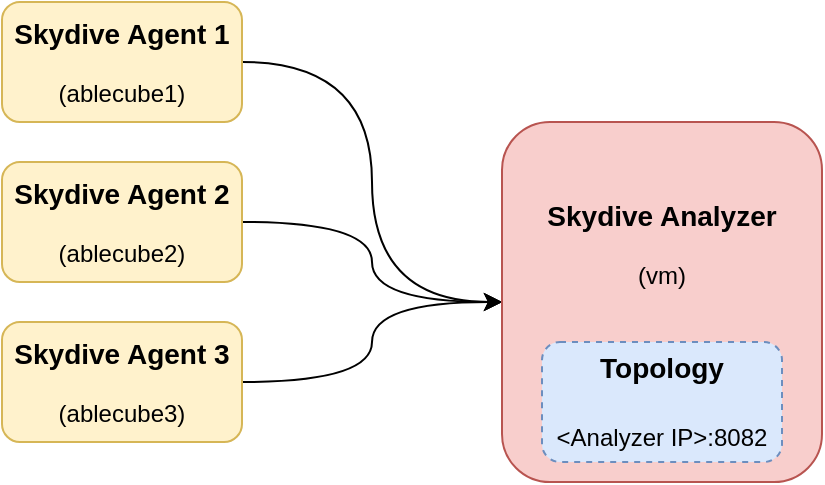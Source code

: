 <mxfile version="14.7.6" type="github" pages="2">
  <diagram id="3P6AJ905jPFfpcEk_vf2" name="skydive 구조">
    <mxGraphModel dx="1048" dy="945" grid="1" gridSize="10" guides="1" tooltips="1" connect="0" arrows="0" fold="1" page="1" pageScale="1" pageWidth="1169" pageHeight="827" math="0" shadow="0">
      <root>
        <mxCell id="0" />
        <mxCell id="1" parent="0" />
        <mxCell id="HtpCzGwvKAmp6WzLC3R8-2" style="edgeStyle=orthogonalEdgeStyle;orthogonalLoop=1;jettySize=auto;html=1;exitX=1;exitY=0.5;exitDx=0;exitDy=0;entryX=0;entryY=0.5;entryDx=0;entryDy=0;curved=1;" parent="1" source="xV66GVxuZwJh4t1k1VeD-1" target="HtpCzGwvKAmp6WzLC3R8-1" edge="1">
          <mxGeometry relative="1" as="geometry" />
        </mxCell>
        <mxCell id="xV66GVxuZwJh4t1k1VeD-1" value="&lt;font style=&quot;font-size: 14px&quot;&gt;&lt;b&gt;Skydive Agent 1&lt;/b&gt;&lt;/font&gt;&lt;br&gt;&lt;br&gt;(ablecube1)" style="rounded=1;whiteSpace=wrap;html=1;fillColor=#fff2cc;strokeColor=#d6b656;" parent="1" vertex="1">
          <mxGeometry x="170" y="260" width="120" height="60" as="geometry" />
        </mxCell>
        <mxCell id="HtpCzGwvKAmp6WzLC3R8-3" style="edgeStyle=orthogonalEdgeStyle;orthogonalLoop=1;jettySize=auto;html=1;exitX=1;exitY=0.5;exitDx=0;exitDy=0;entryX=0;entryY=0.5;entryDx=0;entryDy=0;curved=1;" parent="1" source="xV66GVxuZwJh4t1k1VeD-2" target="HtpCzGwvKAmp6WzLC3R8-1" edge="1">
          <mxGeometry relative="1" as="geometry" />
        </mxCell>
        <mxCell id="xV66GVxuZwJh4t1k1VeD-2" value="&lt;font style=&quot;font-size: 14px&quot;&gt;&lt;b&gt;Skydive Agent 2&lt;/b&gt;&lt;/font&gt;&lt;br&gt;&lt;br&gt;(ablecube2)" style="rounded=1;whiteSpace=wrap;html=1;fillColor=#fff2cc;strokeColor=#d6b656;" parent="1" vertex="1">
          <mxGeometry x="170" y="340" width="120" height="60" as="geometry" />
        </mxCell>
        <mxCell id="HtpCzGwvKAmp6WzLC3R8-4" style="edgeStyle=orthogonalEdgeStyle;orthogonalLoop=1;jettySize=auto;html=1;exitX=1;exitY=0.5;exitDx=0;exitDy=0;entryX=0;entryY=0.5;entryDx=0;entryDy=0;curved=1;" parent="1" source="xV66GVxuZwJh4t1k1VeD-3" target="HtpCzGwvKAmp6WzLC3R8-1" edge="1">
          <mxGeometry relative="1" as="geometry" />
        </mxCell>
        <mxCell id="xV66GVxuZwJh4t1k1VeD-3" value="&lt;font style=&quot;font-size: 14px&quot;&gt;&lt;b&gt;Skydive Agent 3&lt;/b&gt;&lt;/font&gt;&lt;br&gt;&lt;br&gt;(ablecube3)" style="rounded=1;whiteSpace=wrap;html=1;fillColor=#fff2cc;strokeColor=#d6b656;" parent="1" vertex="1">
          <mxGeometry x="170" y="420" width="120" height="60" as="geometry" />
        </mxCell>
        <mxCell id="HtpCzGwvKAmp6WzLC3R8-1" value="&lt;font style=&quot;font-size: 14px&quot;&gt;&lt;b&gt;Skydive Analyzer&lt;/b&gt;&lt;/font&gt;&lt;br&gt;&lt;br&gt;(vm)&lt;br&gt;&lt;br&gt;&lt;br&gt;&lt;br&gt;&lt;br&gt;" style="rounded=1;whiteSpace=wrap;html=1;fillColor=#f8cecc;strokeColor=#b85450;" parent="1" vertex="1">
          <mxGeometry x="420" y="320" width="160" height="180" as="geometry" />
        </mxCell>
        <mxCell id="HtpCzGwvKAmp6WzLC3R8-5" value="&lt;font style=&quot;font-size: 14px&quot;&gt;&lt;b&gt;Topology&lt;br&gt;&lt;br&gt;&lt;/b&gt;&lt;span style=&quot;font-size: 12px&quot;&gt;&amp;lt;Analyzer IP&amp;gt;:8082&lt;/span&gt;&lt;b&gt;&lt;br&gt;&lt;/b&gt;&lt;/font&gt;" style="rounded=1;whiteSpace=wrap;html=1;fillColor=#dae8fc;strokeColor=#6c8ebf;dashed=1;" parent="1" vertex="1">
          <mxGeometry x="440" y="430" width="120" height="60" as="geometry" />
        </mxCell>
      </root>
    </mxGraphModel>
  </diagram>
  <diagram id="fcZ7e9s2fLHaZkeKQ2D-" name="토폴로지 구조">
    <mxGraphModel dx="509" dy="459" grid="1" gridSize="10" guides="1" tooltips="1" connect="1" arrows="1" fold="1" page="1" pageScale="1" pageWidth="827" pageHeight="1169" math="0" shadow="0">
      <root>
        <mxCell id="p4fjRDOz3wsx1ls2lke_-0" />
        <mxCell id="p4fjRDOz3wsx1ls2lke_-1" parent="p4fjRDOz3wsx1ls2lke_-0" />
        <mxCell id="7-bc2GlAPDpg9ExLILOG-1" value="" style="edgeStyle=orthogonalEdgeStyle;rounded=1;orthogonalLoop=1;jettySize=auto;html=1;fontSize=18;exitX=0.5;exitY=1;exitDx=0;exitDy=0;" edge="1" parent="p4fjRDOz3wsx1ls2lke_-1" source="eWJQjkpS5PKxd5VX6lts-1" target="7-bc2GlAPDpg9ExLILOG-25">
          <mxGeometry relative="1" as="geometry" />
        </mxCell>
        <mxCell id="7-bc2GlAPDpg9ExLILOG-5" style="edgeStyle=orthogonalEdgeStyle;rounded=1;orthogonalLoop=1;jettySize=auto;html=1;exitX=0.5;exitY=1;exitDx=0;exitDy=0;entryX=0.5;entryY=0;entryDx=0;entryDy=0;fontSize=18;" edge="1" parent="p4fjRDOz3wsx1ls2lke_-1" source="eWJQjkpS5PKxd5VX6lts-1" target="7-bc2GlAPDpg9ExLILOG-2">
          <mxGeometry relative="1" as="geometry" />
        </mxCell>
        <mxCell id="7-bc2GlAPDpg9ExLILOG-6" style="edgeStyle=orthogonalEdgeStyle;rounded=1;orthogonalLoop=1;jettySize=auto;html=1;exitX=0.5;exitY=1;exitDx=0;exitDy=0;entryX=0.5;entryY=0;entryDx=0;entryDy=0;fontSize=18;" edge="1" parent="p4fjRDOz3wsx1ls2lke_-1" source="eWJQjkpS5PKxd5VX6lts-1" target="7-bc2GlAPDpg9ExLILOG-0">
          <mxGeometry relative="1" as="geometry" />
        </mxCell>
        <mxCell id="7-bc2GlAPDpg9ExLILOG-7" style="edgeStyle=orthogonalEdgeStyle;rounded=1;orthogonalLoop=1;jettySize=auto;html=1;exitX=0.5;exitY=1;exitDx=0;exitDy=0;entryX=0.5;entryY=0;entryDx=0;entryDy=0;fontSize=18;" edge="1" parent="p4fjRDOz3wsx1ls2lke_-1" source="eWJQjkpS5PKxd5VX6lts-1" target="7-bc2GlAPDpg9ExLILOG-4">
          <mxGeometry relative="1" as="geometry" />
        </mxCell>
        <mxCell id="7-bc2GlAPDpg9ExLILOG-11" style="edgeStyle=orthogonalEdgeStyle;rounded=1;orthogonalLoop=1;jettySize=auto;html=1;exitX=0.5;exitY=1;exitDx=0;exitDy=0;fontSize=11;entryX=0.5;entryY=0;entryDx=0;entryDy=0;" edge="1" parent="p4fjRDOz3wsx1ls2lke_-1" source="eWJQjkpS5PKxd5VX6lts-1" target="7-bc2GlAPDpg9ExLILOG-12">
          <mxGeometry relative="1" as="geometry">
            <mxPoint x="834" y="670" as="targetPoint" />
            <Array as="points">
              <mxPoint x="700" y="516" />
              <mxPoint x="834" y="516" />
            </Array>
          </mxGeometry>
        </mxCell>
        <mxCell id="eWJQjkpS5PKxd5VX6lts-1" value="&lt;font style=&quot;font-size: 14px&quot;&gt;&lt;b&gt;ablecube 1&lt;/b&gt;&lt;/font&gt;&lt;br&gt;&lt;br&gt;(&lt;font style=&quot;font-size: 12px&quot;&gt;Skydive Agent 1&lt;/font&gt;)" style="rounded=1;whiteSpace=wrap;html=1;fillColor=#bac8d3;strokeColor=#23445d;" vertex="1" parent="p4fjRDOz3wsx1ls2lke_-1">
          <mxGeometry x="640" y="380" width="120" height="60" as="geometry" />
        </mxCell>
        <mxCell id="eWJQjkpS5PKxd5VX6lts-3" value="&lt;b style=&quot;font-size: 14px&quot;&gt;ablecube 2&lt;br&gt;&lt;/b&gt;&lt;br&gt;(Skydive Agent 2)" style="rounded=1;whiteSpace=wrap;html=1;fillColor=#bac8d3;strokeColor=#23445d;" vertex="1" parent="p4fjRDOz3wsx1ls2lke_-1">
          <mxGeometry x="774" y="380" width="120" height="60" as="geometry" />
        </mxCell>
        <mxCell id="eWJQjkpS5PKxd5VX6lts-5" value="&lt;b style=&quot;font-size: 14px&quot;&gt;ablecube 3&lt;/b&gt;&lt;br&gt;&lt;br&gt;(Skydive Agent 3)" style="rounded=1;whiteSpace=wrap;html=1;fillColor=#bac8d3;strokeColor=#23445d;" vertex="1" parent="p4fjRDOz3wsx1ls2lke_-1">
          <mxGeometry x="914" y="380" width="120" height="60" as="geometry" />
        </mxCell>
        <mxCell id="7-bc2GlAPDpg9ExLILOG-8" style="edgeStyle=orthogonalEdgeStyle;rounded=1;orthogonalLoop=1;jettySize=auto;html=1;exitX=0;exitY=1;exitDx=0;exitDy=0;entryX=0.5;entryY=0;entryDx=0;entryDy=0;fontSize=18;" edge="1" parent="p4fjRDOz3wsx1ls2lke_-1" source="eWJQjkpS5PKxd5VX6lts-15" target="eWJQjkpS5PKxd5VX6lts-1">
          <mxGeometry relative="1" as="geometry" />
        </mxCell>
        <mxCell id="7-bc2GlAPDpg9ExLILOG-9" style="edgeStyle=orthogonalEdgeStyle;rounded=1;orthogonalLoop=1;jettySize=auto;html=1;exitX=0.5;exitY=1;exitDx=0;exitDy=0;fontSize=18;" edge="1" parent="p4fjRDOz3wsx1ls2lke_-1" source="eWJQjkpS5PKxd5VX6lts-7" target="eWJQjkpS5PKxd5VX6lts-3">
          <mxGeometry relative="1" as="geometry" />
        </mxCell>
        <mxCell id="7-bc2GlAPDpg9ExLILOG-10" style="edgeStyle=orthogonalEdgeStyle;rounded=1;orthogonalLoop=1;jettySize=auto;html=1;exitX=1;exitY=1;exitDx=0;exitDy=0;fontSize=18;" edge="1" parent="p4fjRDOz3wsx1ls2lke_-1" source="eWJQjkpS5PKxd5VX6lts-26" target="eWJQjkpS5PKxd5VX6lts-5">
          <mxGeometry relative="1" as="geometry" />
        </mxCell>
        <mxCell id="eWJQjkpS5PKxd5VX6lts-7" value="&lt;span style=&quot;font-size: 18px;&quot;&gt;&lt;b style=&quot;font-size: 18px;&quot;&gt;Switch&lt;/b&gt;&lt;/span&gt;" style="rounded=1;whiteSpace=wrap;html=1;fillColor=#f8cecc;strokeColor=#b85450;fontSize=18;" vertex="1" parent="p4fjRDOz3wsx1ls2lke_-1">
          <mxGeometry x="594" y="140" width="480" height="60" as="geometry" />
        </mxCell>
        <mxCell id="eWJQjkpS5PKxd5VX6lts-11" value="&lt;span style=&quot;font-size: 14px&quot;&gt;&lt;b&gt;Port&amp;nbsp;&lt;/b&gt;&lt;/span&gt;" style="rounded=1;whiteSpace=wrap;html=1;fillColor=#d5e8d4;strokeColor=#82b366;" vertex="1" parent="p4fjRDOz3wsx1ls2lke_-1">
          <mxGeometry x="624" y="216" width="70" height="52" as="geometry" />
        </mxCell>
        <mxCell id="eWJQjkpS5PKxd5VX6lts-17" value="" style="group" vertex="1" connectable="0" parent="p4fjRDOz3wsx1ls2lke_-1">
          <mxGeometry x="688" y="216" width="192" height="52" as="geometry" />
        </mxCell>
        <mxCell id="eWJQjkpS5PKxd5VX6lts-13" value="Eth1/1" style="rounded=0;whiteSpace=wrap;html=1;fontStyle=1" vertex="1" parent="eWJQjkpS5PKxd5VX6lts-17">
          <mxGeometry width="46" height="26" as="geometry" />
        </mxCell>
        <mxCell id="eWJQjkpS5PKxd5VX6lts-14" value="Eth1/2" style="rounded=0;whiteSpace=wrap;html=1;fontStyle=1" vertex="1" parent="eWJQjkpS5PKxd5VX6lts-17">
          <mxGeometry y="26" width="46" height="26" as="geometry" />
        </mxCell>
        <mxCell id="eWJQjkpS5PKxd5VX6lts-15" value="Eth1/4" style="rounded=0;whiteSpace=wrap;html=1;fontStyle=1" vertex="1" parent="eWJQjkpS5PKxd5VX6lts-17">
          <mxGeometry x="46" y="26" width="46" height="26" as="geometry" />
        </mxCell>
        <mxCell id="eWJQjkpS5PKxd5VX6lts-16" value="Eth1/3" style="rounded=0;whiteSpace=wrap;html=1;fontStyle=1" vertex="1" parent="eWJQjkpS5PKxd5VX6lts-17">
          <mxGeometry x="46" width="46" height="26" as="geometry" />
        </mxCell>
        <mxCell id="eWJQjkpS5PKxd5VX6lts-19" value="" style="group" vertex="1" connectable="0" parent="eWJQjkpS5PKxd5VX6lts-17">
          <mxGeometry x="100" width="92" height="52" as="geometry" />
        </mxCell>
        <mxCell id="eWJQjkpS5PKxd5VX6lts-20" value="Eth1/5" style="rounded=0;whiteSpace=wrap;html=1;fontStyle=1" vertex="1" parent="eWJQjkpS5PKxd5VX6lts-19">
          <mxGeometry width="46" height="26" as="geometry" />
        </mxCell>
        <mxCell id="eWJQjkpS5PKxd5VX6lts-21" value="Eth1/6" style="rounded=0;whiteSpace=wrap;html=1;fontStyle=1" vertex="1" parent="eWJQjkpS5PKxd5VX6lts-19">
          <mxGeometry y="26" width="46" height="26" as="geometry" />
        </mxCell>
        <mxCell id="eWJQjkpS5PKxd5VX6lts-22" value="Eth1/8" style="rounded=0;whiteSpace=wrap;html=1;fontStyle=1" vertex="1" parent="eWJQjkpS5PKxd5VX6lts-19">
          <mxGeometry x="46" y="26" width="46" height="26" as="geometry" />
        </mxCell>
        <mxCell id="eWJQjkpS5PKxd5VX6lts-23" value="Eth1/7" style="rounded=0;whiteSpace=wrap;html=1;fontStyle=1" vertex="1" parent="eWJQjkpS5PKxd5VX6lts-19">
          <mxGeometry x="46" width="46" height="26" as="geometry" />
        </mxCell>
        <mxCell id="eWJQjkpS5PKxd5VX6lts-24" value="" style="group" vertex="1" connectable="0" parent="p4fjRDOz3wsx1ls2lke_-1">
          <mxGeometry x="888" y="216" width="92" height="52" as="geometry" />
        </mxCell>
        <mxCell id="eWJQjkpS5PKxd5VX6lts-25" value="Eth1/9" style="rounded=0;whiteSpace=wrap;html=1;fontStyle=1" vertex="1" parent="eWJQjkpS5PKxd5VX6lts-24">
          <mxGeometry width="46" height="26" as="geometry" />
        </mxCell>
        <mxCell id="eWJQjkpS5PKxd5VX6lts-26" value="Eth1/10" style="rounded=0;whiteSpace=wrap;html=1;fontStyle=1" vertex="1" parent="eWJQjkpS5PKxd5VX6lts-24">
          <mxGeometry y="26" width="46" height="26" as="geometry" />
        </mxCell>
        <mxCell id="eWJQjkpS5PKxd5VX6lts-27" value="Eth1/12" style="rounded=0;whiteSpace=wrap;html=1;fontStyle=1" vertex="1" parent="eWJQjkpS5PKxd5VX6lts-24">
          <mxGeometry x="46" y="26" width="46" height="26" as="geometry" />
        </mxCell>
        <mxCell id="eWJQjkpS5PKxd5VX6lts-28" value="Eth1/11" style="rounded=0;whiteSpace=wrap;html=1;fontStyle=1" vertex="1" parent="eWJQjkpS5PKxd5VX6lts-24">
          <mxGeometry x="46" width="46" height="26" as="geometry" />
        </mxCell>
        <mxCell id="7-bc2GlAPDpg9ExLILOG-22" style="edgeStyle=orthogonalEdgeStyle;curved=1;orthogonalLoop=1;jettySize=auto;html=1;exitX=0.5;exitY=1;exitDx=0;exitDy=0;entryX=0;entryY=0.5;entryDx=0;entryDy=0;fontSize=11;" edge="1" parent="p4fjRDOz3wsx1ls2lke_-1" source="7-bc2GlAPDpg9ExLILOG-0" target="7-bc2GlAPDpg9ExLILOG-18">
          <mxGeometry relative="1" as="geometry" />
        </mxCell>
        <mxCell id="7-bc2GlAPDpg9ExLILOG-0" value="&lt;span style=&quot;font-weight: bold ; font-size: 11px&quot;&gt;br-CN&lt;/span&gt;" style="rounded=1;whiteSpace=wrap;html=1;strokeColor=#d6b656;fontSize=11;fillColor=#FFF199;" vertex="1" parent="p4fjRDOz3wsx1ls2lke_-1">
          <mxGeometry x="390" y="590" width="80" height="50" as="geometry" />
        </mxCell>
        <mxCell id="7-bc2GlAPDpg9ExLILOG-21" style="edgeStyle=orthogonalEdgeStyle;curved=1;orthogonalLoop=1;jettySize=auto;html=1;exitX=0.5;exitY=1;exitDx=0;exitDy=0;entryX=0;entryY=0.5;entryDx=0;entryDy=0;fontSize=11;" edge="1" parent="p4fjRDOz3wsx1ls2lke_-1" source="7-bc2GlAPDpg9ExLILOG-2" target="7-bc2GlAPDpg9ExLILOG-17">
          <mxGeometry relative="1" as="geometry" />
        </mxCell>
        <mxCell id="7-bc2GlAPDpg9ExLILOG-2" value="&lt;span style=&quot;font-size: 11px ; font-weight: 700&quot;&gt;br-PN&lt;/span&gt;" style="rounded=1;whiteSpace=wrap;html=1;strokeColor=#d6b656;fontSize=11;fillColor=#FFF199;" vertex="1" parent="p4fjRDOz3wsx1ls2lke_-1">
          <mxGeometry x="480" y="590" width="80" height="50" as="geometry" />
        </mxCell>
        <mxCell id="7-bc2GlAPDpg9ExLILOG-15" style="edgeStyle=orthogonalEdgeStyle;orthogonalLoop=1;jettySize=auto;html=1;exitX=0.5;exitY=1;exitDx=0;exitDy=0;entryX=0;entryY=0.5;entryDx=0;entryDy=0;fontSize=11;curved=1;" edge="1" parent="p4fjRDOz3wsx1ls2lke_-1" source="7-bc2GlAPDpg9ExLILOG-3" target="7-bc2GlAPDpg9ExLILOG-13">
          <mxGeometry relative="1" as="geometry" />
        </mxCell>
        <mxCell id="fMqjj0TL7qrxhFRJv-jR-1" value="" style="edgeStyle=orthogonalEdgeStyle;curved=1;orthogonalLoop=1;jettySize=auto;html=1;fontSize=11;" edge="1" parent="p4fjRDOz3wsx1ls2lke_-1" source="7-bc2GlAPDpg9ExLILOG-3" target="fMqjj0TL7qrxhFRJv-jR-0">
          <mxGeometry relative="1" as="geometry" />
        </mxCell>
        <mxCell id="7-bc2GlAPDpg9ExLILOG-3" value="&lt;span style=&quot;font-weight: bold ; font-size: 11px&quot;&gt;bridge0&lt;/span&gt;" style="rounded=1;whiteSpace=wrap;html=1;strokeColor=#d6b656;fontSize=11;fillColor=#FFF199;" vertex="1" parent="p4fjRDOz3wsx1ls2lke_-1">
          <mxGeometry x="660" y="590" width="80" height="50" as="geometry" />
        </mxCell>
        <mxCell id="7-bc2GlAPDpg9ExLILOG-4" value="&lt;span style=&quot;font-weight: bold ; font-size: 11px&quot;&gt;cloud0&lt;/span&gt;&lt;span style=&quot;font-weight: bold ; font-size: 11px&quot;&gt;&lt;br style=&quot;font-size: 11px&quot;&gt;&lt;/span&gt;" style="rounded=1;whiteSpace=wrap;html=1;strokeColor=#d6b656;fontSize=11;fillColor=#FFF199;" vertex="1" parent="p4fjRDOz3wsx1ls2lke_-1">
          <mxGeometry x="570" y="590" width="80" height="50" as="geometry" />
        </mxCell>
        <mxCell id="7-bc2GlAPDpg9ExLILOG-14" value="" style="edgeStyle=orthogonalEdgeStyle;rounded=1;orthogonalLoop=1;jettySize=auto;html=1;fontSize=11;" edge="1" parent="p4fjRDOz3wsx1ls2lke_-1" source="7-bc2GlAPDpg9ExLILOG-12" target="7-bc2GlAPDpg9ExLILOG-13">
          <mxGeometry relative="1" as="geometry" />
        </mxCell>
        <mxCell id="7-bc2GlAPDpg9ExLILOG-19" style="edgeStyle=orthogonalEdgeStyle;curved=1;orthogonalLoop=1;jettySize=auto;html=1;exitX=0.5;exitY=1;exitDx=0;exitDy=0;entryX=0.5;entryY=0;entryDx=0;entryDy=0;fontSize=11;" edge="1" parent="p4fjRDOz3wsx1ls2lke_-1" source="7-bc2GlAPDpg9ExLILOG-12" target="7-bc2GlAPDpg9ExLILOG-17">
          <mxGeometry relative="1" as="geometry" />
        </mxCell>
        <mxCell id="7-bc2GlAPDpg9ExLILOG-20" style="edgeStyle=orthogonalEdgeStyle;curved=1;orthogonalLoop=1;jettySize=auto;html=1;exitX=0.5;exitY=1;exitDx=0;exitDy=0;entryX=0.5;entryY=0;entryDx=0;entryDy=0;fontSize=11;" edge="1" parent="p4fjRDOz3wsx1ls2lke_-1" source="7-bc2GlAPDpg9ExLILOG-12" target="7-bc2GlAPDpg9ExLILOG-18">
          <mxGeometry relative="1" as="geometry" />
        </mxCell>
        <mxCell id="7-bc2GlAPDpg9ExLILOG-12" value="&lt;span style=&quot;font-weight: bold ; font-size: 11px&quot;&gt;Libvirt VM&lt;br style=&quot;font-size: 11px&quot;&gt;&lt;/span&gt;&lt;font&gt;(&lt;b&gt;scvm&lt;/b&gt;)&lt;/font&gt;" style="rounded=1;whiteSpace=wrap;html=1;fillColor=#b0e3e6;strokeColor=#0e8088;fontSize=11;" vertex="1" parent="p4fjRDOz3wsx1ls2lke_-1">
          <mxGeometry x="794" y="680" width="80" height="50" as="geometry" />
        </mxCell>
        <mxCell id="7-bc2GlAPDpg9ExLILOG-13" value="&lt;b&gt;tuntap&lt;br&gt;(vnet0)&lt;br&gt;&lt;/b&gt;" style="rounded=1;whiteSpace=wrap;html=1;strokeColor=#0e8088;fontSize=11;fillColor=#FFFBC2;" vertex="1" parent="p4fjRDOz3wsx1ls2lke_-1">
          <mxGeometry x="802" y="770" width="64" height="40" as="geometry" />
        </mxCell>
        <mxCell id="7-bc2GlAPDpg9ExLILOG-17" value="&lt;b&gt;tuntap&lt;br&gt;(vnet1)&lt;br&gt;&lt;/b&gt;" style="rounded=1;whiteSpace=wrap;html=1;strokeColor=#0e8088;fontSize=11;fillColor=#FFFBC2;" vertex="1" parent="p4fjRDOz3wsx1ls2lke_-1">
          <mxGeometry x="802" y="810" width="64" height="40" as="geometry" />
        </mxCell>
        <mxCell id="7-bc2GlAPDpg9ExLILOG-18" value="&lt;b&gt;tuntap&lt;br&gt;(vnet2)&lt;br&gt;&lt;/b&gt;" style="rounded=1;whiteSpace=wrap;html=1;strokeColor=#0e8088;fontSize=11;fillColor=#FFFBC2;" vertex="1" parent="p4fjRDOz3wsx1ls2lke_-1">
          <mxGeometry x="802" y="850" width="64" height="40" as="geometry" />
        </mxCell>
        <mxCell id="7-bc2GlAPDpg9ExLILOG-25" value="&lt;b&gt;enp24s0f0&lt;/b&gt;&lt;br style=&quot;font-size: 11px&quot;&gt;&lt;font style=&quot;font-size: 13px&quot;&gt;(&lt;span style=&quot;font-weight: 700&quot;&gt;Eth1/4&lt;/span&gt;)&lt;/font&gt;" style="rounded=1;whiteSpace=wrap;html=1;fontSize=11;" vertex="1" parent="p4fjRDOz3wsx1ls2lke_-1">
          <mxGeometry x="660" y="570" width="80" height="30" as="geometry" />
        </mxCell>
        <mxCell id="7-bc2GlAPDpg9ExLILOG-26" value="&lt;b&gt;enp24s0f1&lt;/b&gt;&lt;br style=&quot;font-size: 11px&quot;&gt;&lt;font style=&quot;font-size: 13px&quot;&gt;(&lt;span style=&quot;font-weight: 700&quot;&gt;Eth1/3&lt;/span&gt;)&lt;/font&gt;" style="rounded=1;whiteSpace=wrap;html=1;fontSize=11;" vertex="1" parent="p4fjRDOz3wsx1ls2lke_-1">
          <mxGeometry x="570" y="570" width="80" height="30" as="geometry" />
        </mxCell>
        <mxCell id="7-bc2GlAPDpg9ExLILOG-27" value="&lt;b&gt;enp24s0f2&lt;/b&gt;&lt;br style=&quot;font-size: 11px&quot;&gt;&lt;font style=&quot;font-size: 13px&quot;&gt;(&lt;span style=&quot;font-weight: 700&quot;&gt;Eth1/2&lt;/span&gt;)&lt;/font&gt;" style="rounded=1;whiteSpace=wrap;html=1;fontSize=11;" vertex="1" parent="p4fjRDOz3wsx1ls2lke_-1">
          <mxGeometry x="480" y="570" width="80" height="30" as="geometry" />
        </mxCell>
        <mxCell id="7-bc2GlAPDpg9ExLILOG-28" value="&lt;b&gt;enp24s0f3&lt;/b&gt;&lt;br style=&quot;font-size: 11px&quot;&gt;&lt;font style=&quot;font-size: 13px&quot;&gt;(&lt;span style=&quot;font-weight: 700&quot;&gt;Eth1/1&lt;/span&gt;)&lt;/font&gt;" style="rounded=1;whiteSpace=wrap;html=1;fontSize=11;" vertex="1" parent="p4fjRDOz3wsx1ls2lke_-1">
          <mxGeometry x="390" y="570" width="80" height="30" as="geometry" />
        </mxCell>
        <mxCell id="fMqjj0TL7qrxhFRJv-jR-0" value="&lt;span style=&quot;font-weight: bold ; font-size: 11px&quot;&gt;bridge0&lt;/span&gt;" style="rounded=1;whiteSpace=wrap;html=1;strokeColor=#d6b656;fontSize=11;fillColor=#FFF199;" vertex="1" parent="p4fjRDOz3wsx1ls2lke_-1">
          <mxGeometry x="660" y="460" width="80" height="50" as="geometry" />
        </mxCell>
      </root>
    </mxGraphModel>
  </diagram>
</mxfile>
